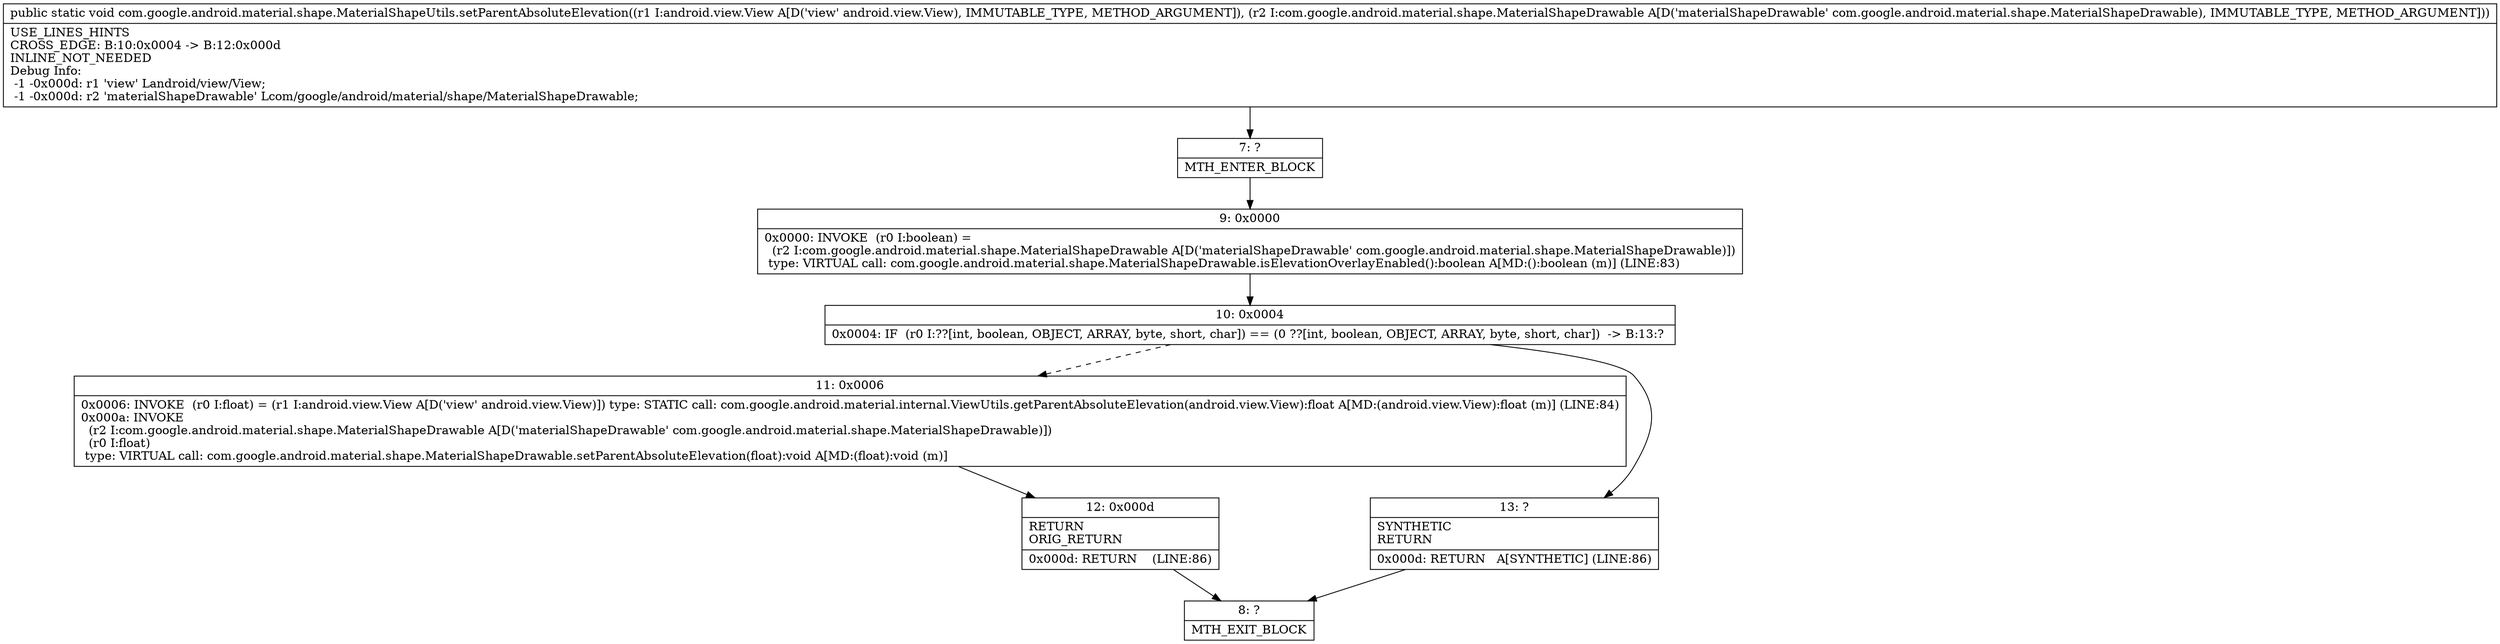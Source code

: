 digraph "CFG forcom.google.android.material.shape.MaterialShapeUtils.setParentAbsoluteElevation(Landroid\/view\/View;Lcom\/google\/android\/material\/shape\/MaterialShapeDrawable;)V" {
Node_7 [shape=record,label="{7\:\ ?|MTH_ENTER_BLOCK\l}"];
Node_9 [shape=record,label="{9\:\ 0x0000|0x0000: INVOKE  (r0 I:boolean) = \l  (r2 I:com.google.android.material.shape.MaterialShapeDrawable A[D('materialShapeDrawable' com.google.android.material.shape.MaterialShapeDrawable)])\l type: VIRTUAL call: com.google.android.material.shape.MaterialShapeDrawable.isElevationOverlayEnabled():boolean A[MD:():boolean (m)] (LINE:83)\l}"];
Node_10 [shape=record,label="{10\:\ 0x0004|0x0004: IF  (r0 I:??[int, boolean, OBJECT, ARRAY, byte, short, char]) == (0 ??[int, boolean, OBJECT, ARRAY, byte, short, char])  \-\> B:13:? \l}"];
Node_11 [shape=record,label="{11\:\ 0x0006|0x0006: INVOKE  (r0 I:float) = (r1 I:android.view.View A[D('view' android.view.View)]) type: STATIC call: com.google.android.material.internal.ViewUtils.getParentAbsoluteElevation(android.view.View):float A[MD:(android.view.View):float (m)] (LINE:84)\l0x000a: INVOKE  \l  (r2 I:com.google.android.material.shape.MaterialShapeDrawable A[D('materialShapeDrawable' com.google.android.material.shape.MaterialShapeDrawable)])\l  (r0 I:float)\l type: VIRTUAL call: com.google.android.material.shape.MaterialShapeDrawable.setParentAbsoluteElevation(float):void A[MD:(float):void (m)]\l}"];
Node_12 [shape=record,label="{12\:\ 0x000d|RETURN\lORIG_RETURN\l|0x000d: RETURN    (LINE:86)\l}"];
Node_8 [shape=record,label="{8\:\ ?|MTH_EXIT_BLOCK\l}"];
Node_13 [shape=record,label="{13\:\ ?|SYNTHETIC\lRETURN\l|0x000d: RETURN   A[SYNTHETIC] (LINE:86)\l}"];
MethodNode[shape=record,label="{public static void com.google.android.material.shape.MaterialShapeUtils.setParentAbsoluteElevation((r1 I:android.view.View A[D('view' android.view.View), IMMUTABLE_TYPE, METHOD_ARGUMENT]), (r2 I:com.google.android.material.shape.MaterialShapeDrawable A[D('materialShapeDrawable' com.google.android.material.shape.MaterialShapeDrawable), IMMUTABLE_TYPE, METHOD_ARGUMENT]))  | USE_LINES_HINTS\lCROSS_EDGE: B:10:0x0004 \-\> B:12:0x000d\lINLINE_NOT_NEEDED\lDebug Info:\l  \-1 \-0x000d: r1 'view' Landroid\/view\/View;\l  \-1 \-0x000d: r2 'materialShapeDrawable' Lcom\/google\/android\/material\/shape\/MaterialShapeDrawable;\l}"];
MethodNode -> Node_7;Node_7 -> Node_9;
Node_9 -> Node_10;
Node_10 -> Node_11[style=dashed];
Node_10 -> Node_13;
Node_11 -> Node_12;
Node_12 -> Node_8;
Node_13 -> Node_8;
}

